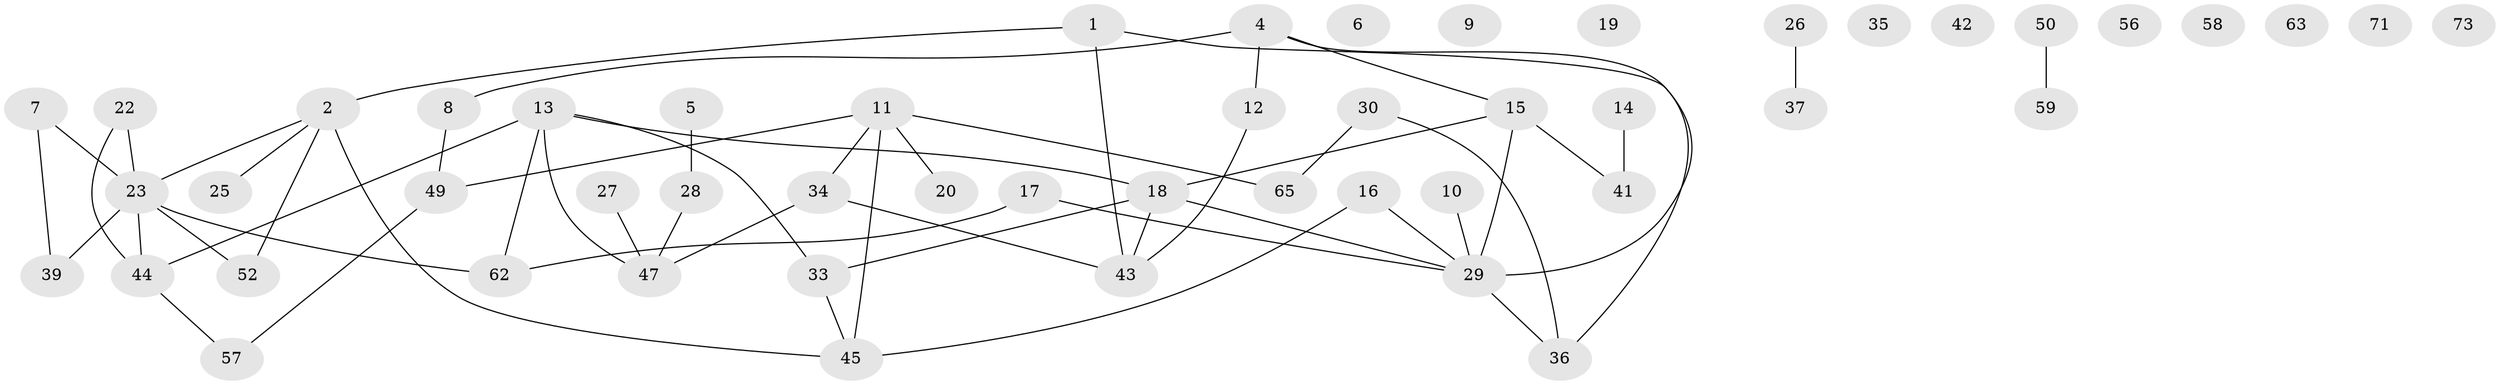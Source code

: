 // original degree distribution, {2: 0.2236842105263158, 3: 0.17105263157894737, 5: 0.07894736842105263, 1: 0.3026315789473684, 0: 0.10526315789473684, 4: 0.10526315789473684, 6: 0.013157894736842105}
// Generated by graph-tools (version 1.1) at 2025/41/03/06/25 10:41:21]
// undirected, 51 vertices, 56 edges
graph export_dot {
graph [start="1"]
  node [color=gray90,style=filled];
  1 [super="+3"];
  2 [super="+38"];
  4 [super="+32"];
  5 [super="+24"];
  6;
  7;
  8;
  9;
  10;
  11 [super="+66"];
  12 [super="+21"];
  13 [super="+61"];
  14;
  15 [super="+31"];
  16;
  17;
  18 [super="+70"];
  19 [super="+75"];
  20;
  22 [super="+74"];
  23 [super="+67"];
  25;
  26;
  27;
  28;
  29 [super="+46"];
  30;
  33 [super="+40"];
  34;
  35 [super="+76"];
  36 [super="+69"];
  37;
  39 [super="+53"];
  41 [super="+60"];
  42;
  43 [super="+64"];
  44 [super="+51"];
  45 [super="+48"];
  47 [super="+54"];
  49 [super="+55"];
  50 [super="+68"];
  52;
  56;
  57;
  58;
  59;
  62;
  63;
  65 [super="+72"];
  71;
  73;
  1 -- 2;
  1 -- 36;
  1 -- 43;
  2 -- 25;
  2 -- 52;
  2 -- 45;
  2 -- 23;
  4 -- 8;
  4 -- 12;
  4 -- 15;
  4 -- 29;
  5 -- 28;
  7 -- 23;
  7 -- 39;
  8 -- 49;
  10 -- 29;
  11 -- 20;
  11 -- 34;
  11 -- 65;
  11 -- 45;
  11 -- 49;
  12 -- 43;
  13 -- 33;
  13 -- 44;
  13 -- 18;
  13 -- 62;
  13 -- 47;
  14 -- 41;
  15 -- 18;
  15 -- 29 [weight=2];
  15 -- 41;
  16 -- 29;
  16 -- 45;
  17 -- 29;
  17 -- 62;
  18 -- 29;
  18 -- 33;
  18 -- 43;
  22 -- 44;
  22 -- 23;
  23 -- 52;
  23 -- 62;
  23 -- 44;
  23 -- 39;
  26 -- 37;
  27 -- 47;
  28 -- 47;
  29 -- 36;
  30 -- 36;
  30 -- 65;
  33 -- 45;
  34 -- 43;
  34 -- 47;
  44 -- 57;
  49 -- 57;
  50 -- 59;
}
